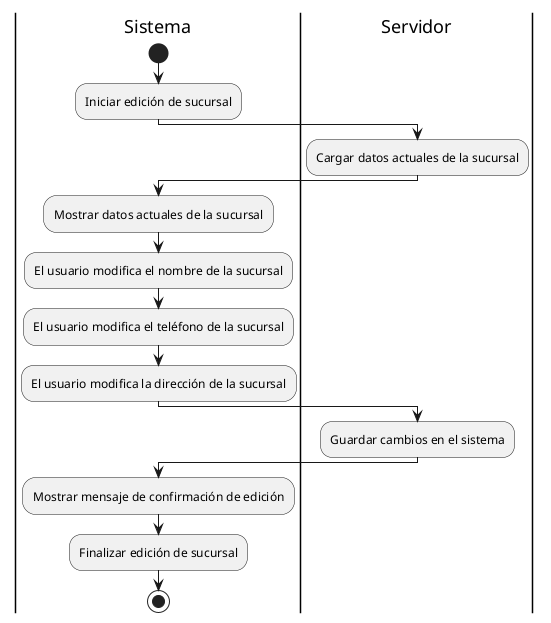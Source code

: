 @startuml Editar sucursal

|Sistema|
start
:Iniciar edición de sucursal;
|Servidor|
:Cargar datos actuales de la sucursal;
|Sistema|
:Mostrar datos actuales de la sucursal;
:El usuario modifica el nombre de la sucursal;
:El usuario modifica el teléfono de la sucursal;
:El usuario modifica la dirección de la sucursal;
|Servidor|
:Guardar cambios en el sistema;
|Sistema|
:Mostrar mensaje de confirmación de edición;
:Finalizar edición de sucursal;
stop

@enduml
